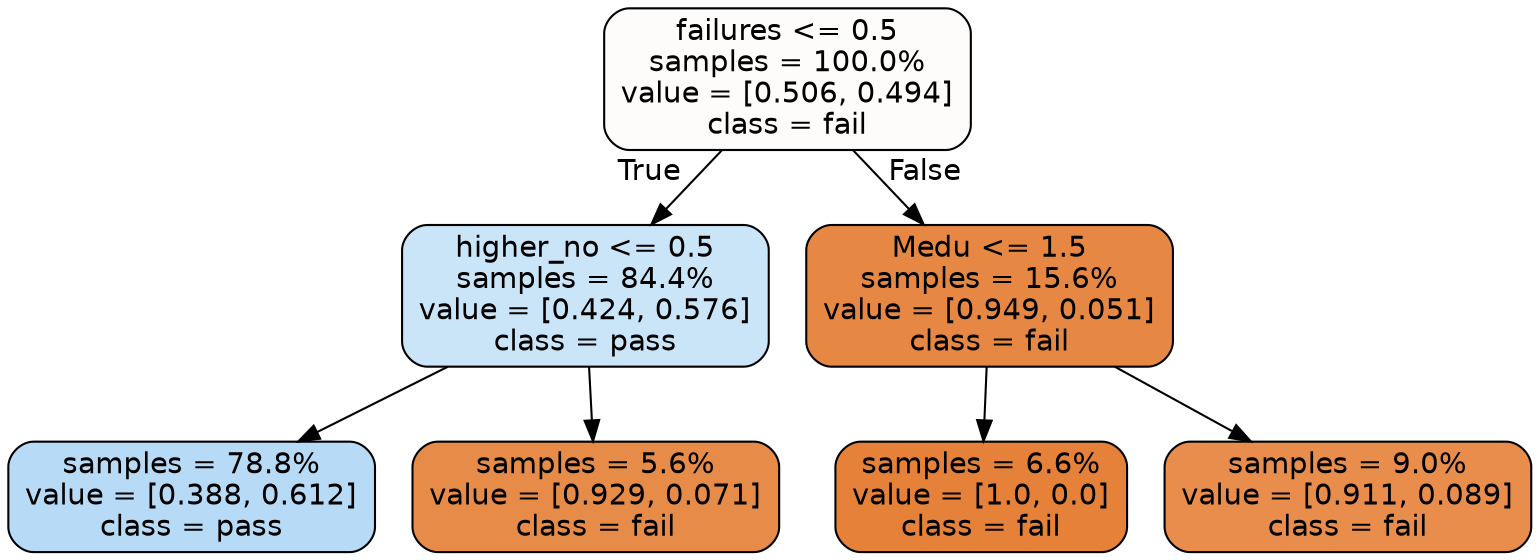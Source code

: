 digraph Tree {
node [shape=box, style="filled, rounded", color="black", fontname=helvetica] ;
edge [fontname=helvetica] ;
0 [label="failures <= 0.5\nsamples = 100.0%\nvalue = [0.506, 0.494]\nclass = fail", fillcolor="#fefcfa"] ;
1 [label="higher_no <= 0.5\nsamples = 84.4%\nvalue = [0.424, 0.576]\nclass = pass", fillcolor="#cbe5f8"] ;
0 -> 1 [labeldistance=2.5, labelangle=45, headlabel="True"] ;
2 [label="samples = 78.8%\nvalue = [0.388, 0.612]\nclass = pass", fillcolor="#b7dbf6"] ;
1 -> 2 ;
3 [label="samples = 5.6%\nvalue = [0.929, 0.071]\nclass = fail", fillcolor="#e78b48"] ;
1 -> 3 ;
4 [label="Medu <= 1.5\nsamples = 15.6%\nvalue = [0.949, 0.051]\nclass = fail", fillcolor="#e68844"] ;
0 -> 4 [labeldistance=2.5, labelangle=-45, headlabel="False"] ;
5 [label="samples = 6.6%\nvalue = [1.0, 0.0]\nclass = fail", fillcolor="#e58139"] ;
4 -> 5 ;
6 [label="samples = 9.0%\nvalue = [0.911, 0.089]\nclass = fail", fillcolor="#e88d4c"] ;
4 -> 6 ;
}
